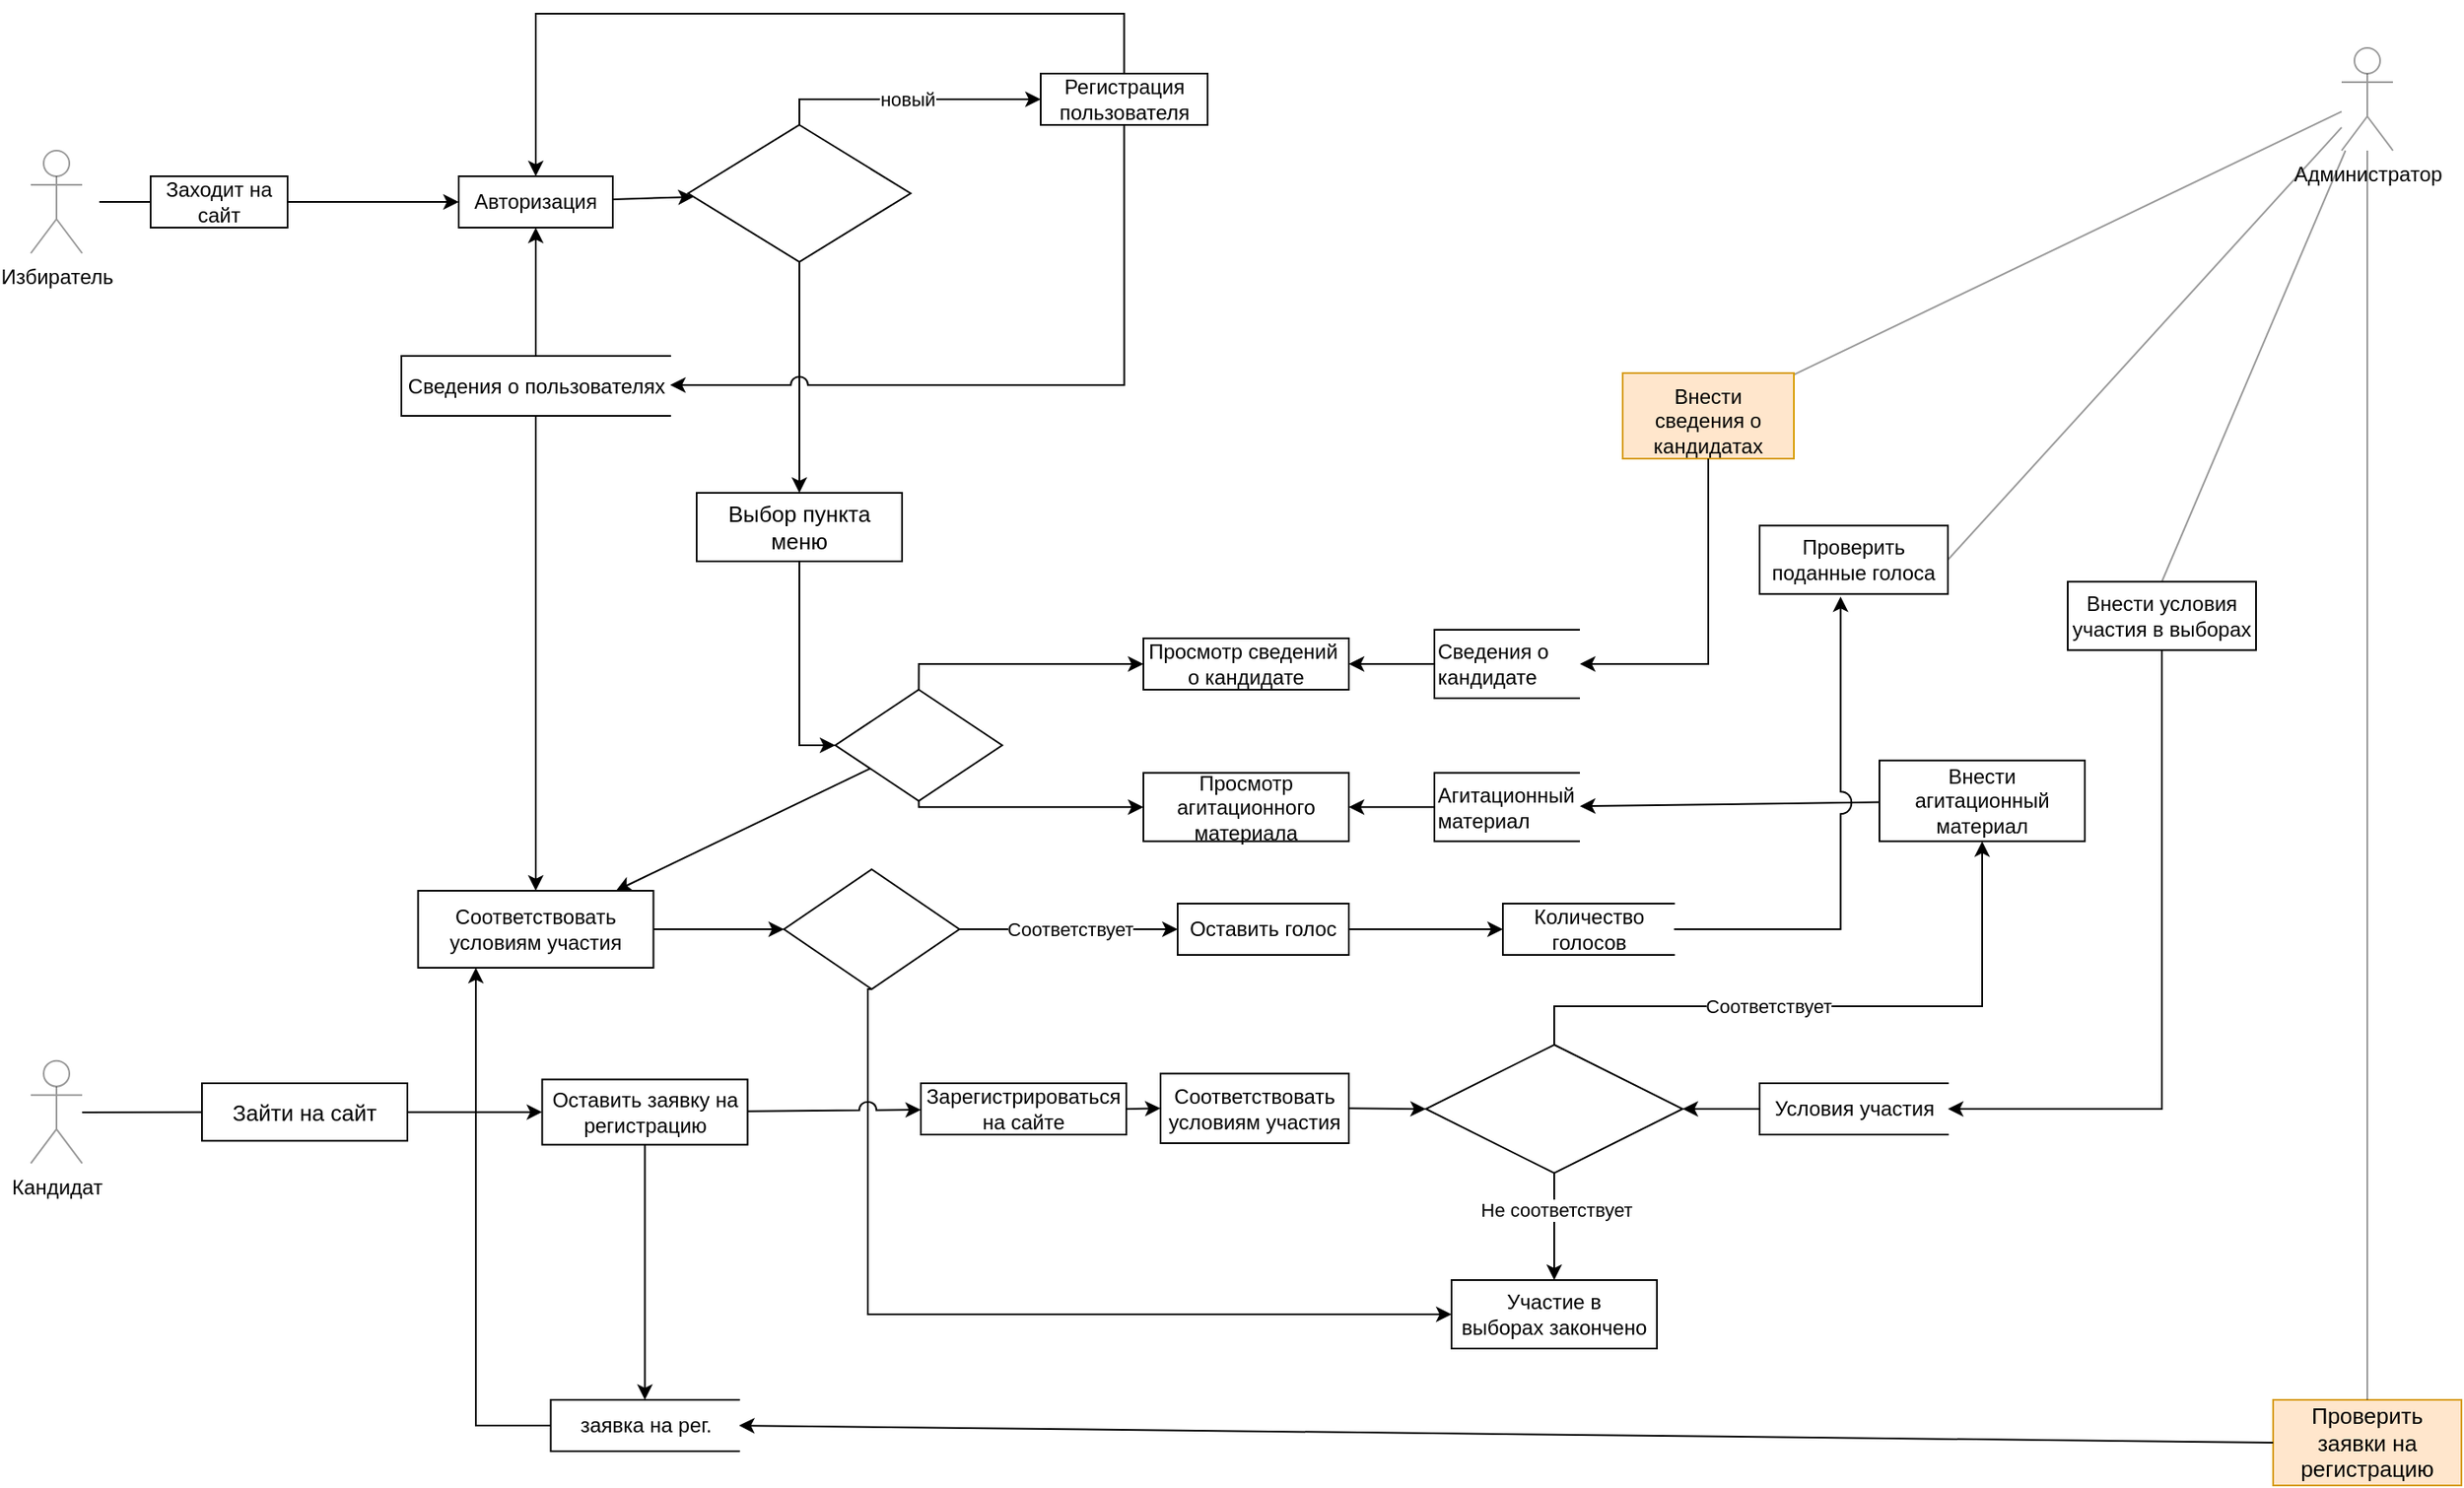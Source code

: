 <mxfile version="15.6.8" type="github">
  <diagram id="JmuFzZtwAlmiX_NOEhPW" name="Page-1">
    <mxGraphModel dx="1483" dy="736" grid="1" gridSize="10" guides="1" tooltips="1" connect="1" arrows="1" fold="1" page="1" pageScale="1" pageWidth="827" pageHeight="1169" math="0" shadow="0">
      <root>
        <mxCell id="0" />
        <mxCell id="1" parent="0" />
        <mxCell id="uC8Jnr2yHaZiXLGZVVK4-1" value="" style="rounded=0;orthogonalLoop=1;jettySize=auto;html=1;endArrow=none;endFill=0;" parent="1" target="QcxPbey-fvQrx8h6nicg-3" edge="1">
          <mxGeometry relative="1" as="geometry">
            <mxPoint x="60" y="210" as="sourcePoint" />
          </mxGeometry>
        </mxCell>
        <mxCell id="Ckuc4saJkIq0bEPmqGia-1" value="Избиратель" style="shape=umlActor;verticalLabelPosition=bottom;verticalAlign=top;html=1;outlineConnect=0;hachureGap=4;pointerEvents=0;opacity=40;" parent="1" vertex="1">
          <mxGeometry x="20" y="180" width="30" height="60" as="geometry" />
        </mxCell>
        <mxCell id="uC8Jnr2yHaZiXLGZVVK4-13" value="" style="rounded=0;orthogonalLoop=1;jettySize=auto;html=1;endFill=0;endArrow=none;opacity=40;" parent="1" source="Ckuc4saJkIq0bEPmqGia-4" target="uC8Jnr2yHaZiXLGZVVK4-12" edge="1">
          <mxGeometry relative="1" as="geometry">
            <mxPoint x="1140" y="260" as="sourcePoint" />
          </mxGeometry>
        </mxCell>
        <mxCell id="Ckuc4saJkIq0bEPmqGia-4" value="Администратор" style="shape=umlActor;verticalLabelPosition=bottom;verticalAlign=top;html=1;outlineConnect=0;hachureGap=4;pointerEvents=0;opacity=40;" parent="1" vertex="1">
          <mxGeometry x="1370" y="120" width="30" height="60" as="geometry" />
        </mxCell>
        <mxCell id="Ckuc4saJkIq0bEPmqGia-5" value="Кандидат" style="shape=umlActor;verticalLabelPosition=bottom;verticalAlign=top;html=1;outlineConnect=0;hachureGap=4;pointerEvents=0;opacity=40;" parent="1" vertex="1">
          <mxGeometry x="20" y="711.82" width="30" height="60" as="geometry" />
        </mxCell>
        <mxCell id="QcxPbey-fvQrx8h6nicg-13" style="edgeStyle=none;rounded=0;orthogonalLoop=1;jettySize=auto;html=1;exitX=1;exitY=0.5;exitDx=0;exitDy=0;entryX=0;entryY=0.5;entryDx=0;entryDy=0;fontSize=10;endArrow=classic;endFill=1;" parent="1" source="QcxPbey-fvQrx8h6nicg-3" target="QcxPbey-fvQrx8h6nicg-21" edge="1">
          <mxGeometry relative="1" as="geometry">
            <mxPoint x="290" y="400" as="targetPoint" />
          </mxGeometry>
        </mxCell>
        <mxCell id="QcxPbey-fvQrx8h6nicg-3" value="Заходит на сайт" style="rounded=0;whiteSpace=wrap;html=1;" parent="1" vertex="1">
          <mxGeometry x="90" y="195" width="80" height="30" as="geometry" />
        </mxCell>
        <mxCell id="QcxPbey-fvQrx8h6nicg-39" value="" style="edgeStyle=none;rounded=0;orthogonalLoop=1;jettySize=auto;html=1;fontSize=11;endArrow=classic;endFill=1;" parent="1" source="QcxPbey-fvQrx8h6nicg-21" target="QcxPbey-fvQrx8h6nicg-38" edge="1">
          <mxGeometry relative="1" as="geometry" />
        </mxCell>
        <mxCell id="QcxPbey-fvQrx8h6nicg-21" value="&lt;font style=&quot;font-size: 12px&quot;&gt;Авторизация&lt;/font&gt;" style="whiteSpace=wrap;html=1;fontSize=10;strokeWidth=1;" parent="1" vertex="1">
          <mxGeometry x="270" y="195" width="90" height="30" as="geometry" />
        </mxCell>
        <mxCell id="QcxPbey-fvQrx8h6nicg-38" value="" style="rhombus;whiteSpace=wrap;html=1;fontSize=10;strokeWidth=1;" parent="1" vertex="1">
          <mxGeometry x="404" y="165" width="130" height="80" as="geometry" />
        </mxCell>
        <mxCell id="QcxPbey-fvQrx8h6nicg-40" value="Оставить голос" style="whiteSpace=wrap;html=1;fontSize=12;strokeWidth=1;" parent="1" vertex="1">
          <mxGeometry x="690" y="620" width="100" height="30" as="geometry" />
        </mxCell>
        <mxCell id="QcxPbey-fvQrx8h6nicg-46" value="новый" style="endArrow=classic;html=1;rounded=0;fontSize=11;edgeStyle=orthogonalEdgeStyle;elbow=vertical;endFill=1;exitX=0.5;exitY=0;exitDx=0;exitDy=0;entryX=0;entryY=0.5;entryDx=0;entryDy=0;strokeWidth=1;" parent="1" source="QcxPbey-fvQrx8h6nicg-38" target="QcxPbey-fvQrx8h6nicg-50" edge="1">
          <mxGeometry width="50" height="50" relative="1" as="geometry">
            <mxPoint x="510" y="200" as="sourcePoint" />
            <mxPoint x="590" y="120" as="targetPoint" />
          </mxGeometry>
        </mxCell>
        <mxCell id="mvtWrWIjIO7E2C7EAjuf-1" style="edgeStyle=orthogonalEdgeStyle;rounded=0;orthogonalLoop=1;jettySize=auto;html=1;entryX=0.5;entryY=0;entryDx=0;entryDy=0;" parent="1" source="QcxPbey-fvQrx8h6nicg-50" target="QcxPbey-fvQrx8h6nicg-21" edge="1">
          <mxGeometry relative="1" as="geometry">
            <Array as="points">
              <mxPoint x="659" y="100" />
              <mxPoint x="315" y="100" />
            </Array>
          </mxGeometry>
        </mxCell>
        <mxCell id="QcxPbey-fvQrx8h6nicg-50" value="&lt;font&gt;Регистрация&lt;br&gt;&lt;/font&gt;&lt;font&gt;пользователя&lt;/font&gt;" style="rounded=0;whiteSpace=wrap;html=1;fontSize=12;strokeWidth=1;" parent="1" vertex="1">
          <mxGeometry x="610" y="135" width="97.5" height="30" as="geometry" />
        </mxCell>
        <mxCell id="QcxPbey-fvQrx8h6nicg-55" value="Проверить поданные голоса" style="rounded=0;whiteSpace=wrap;html=1;fontSize=12;strokeWidth=1;" parent="1" vertex="1">
          <mxGeometry x="1030" y="399.13" width="110" height="40" as="geometry" />
        </mxCell>
        <mxCell id="QcxPbey-fvQrx8h6nicg-56" value="" style="endArrow=none;html=1;rounded=0;fontSize=11;elbow=vertical;endFill=0;entryX=1;entryY=0.5;entryDx=0;entryDy=0;opacity=40;" parent="1" source="Ckuc4saJkIq0bEPmqGia-4" target="QcxPbey-fvQrx8h6nicg-55" edge="1">
          <mxGeometry width="50" height="50" relative="1" as="geometry">
            <mxPoint x="1170" y="290" as="sourcePoint" />
            <mxPoint x="1040" y="160" as="targetPoint" />
          </mxGeometry>
        </mxCell>
        <mxCell id="QcxPbey-fvQrx8h6nicg-59" value="" style="rhombus;whiteSpace=wrap;html=1;rounded=0;fontSize=11;align=left;strokeWidth=1;" parent="1" vertex="1">
          <mxGeometry x="490" y="495" width="97.5" height="65" as="geometry" />
        </mxCell>
        <mxCell id="QcxPbey-fvQrx8h6nicg-65" style="edgeStyle=orthogonalEdgeStyle;rounded=0;orthogonalLoop=1;jettySize=auto;html=1;exitX=0.5;exitY=1;exitDx=0;exitDy=0;fontSize=12;endArrow=classic;endFill=1;" parent="1" edge="1">
          <mxGeometry relative="1" as="geometry">
            <mxPoint x="680" y="458.13" as="sourcePoint" />
            <mxPoint x="680" y="458.13" as="targetPoint" />
          </mxGeometry>
        </mxCell>
        <mxCell id="QcxPbey-fvQrx8h6nicg-69" value="Зарегистрироваться&lt;br&gt;&lt;font&gt;на сайте&lt;/font&gt;" style="rounded=0;whiteSpace=wrap;html=1;fontSize=12;strokeWidth=1;" parent="1" vertex="1">
          <mxGeometry x="540" y="725" width="120" height="30" as="geometry" />
        </mxCell>
        <mxCell id="QcxPbey-fvQrx8h6nicg-78" value="" style="endArrow=classic;html=1;rounded=0;fontSize=12;elbow=vertical;exitX=1;exitY=0.5;exitDx=0;exitDy=0;entryX=0;entryY=0.5;entryDx=0;entryDy=0;" parent="1" source="QcxPbey-fvQrx8h6nicg-69" target="VWqn8IvG2TLwIE7waugc-1" edge="1">
          <mxGeometry width="50" height="50" relative="1" as="geometry">
            <mxPoint x="750" y="720" as="sourcePoint" />
            <mxPoint x="840" y="720" as="targetPoint" />
          </mxGeometry>
        </mxCell>
        <mxCell id="C9aT05zjUnMVidygBZYE-1" style="edgeStyle=none;rounded=0;orthogonalLoop=1;jettySize=auto;html=1;endArrow=classic;endFill=1;" parent="1" source="QcxPbey-fvQrx8h6nicg-79" target="C9aT05zjUnMVidygBZYE-2" edge="1">
          <mxGeometry relative="1" as="geometry">
            <mxPoint x="990" y="584.625" as="targetPoint" />
          </mxGeometry>
        </mxCell>
        <mxCell id="QcxPbey-fvQrx8h6nicg-79" value="Внести агитационный&lt;br&gt;&lt;font&gt;материал&lt;/font&gt;" style="rounded=0;whiteSpace=wrap;html=1;fontSize=12;strokeWidth=1;" parent="1" vertex="1">
          <mxGeometry x="1100" y="536.37" width="120" height="47.25" as="geometry" />
        </mxCell>
        <mxCell id="QcxPbey-fvQrx8h6nicg-85" value="" style="rhombus;whiteSpace=wrap;html=1;rounded=0;fontSize=12;strokeWidth=1;" parent="1" vertex="1">
          <mxGeometry x="835" y="702.5" width="150" height="75" as="geometry" />
        </mxCell>
        <mxCell id="QcxPbey-fvQrx8h6nicg-88" value="&lt;font style=&quot;font-size: 12px&quot;&gt;Участие в&lt;br&gt;выборах&amp;nbsp;&lt;font style=&quot;font-size: 12px&quot;&gt;закончено&lt;/font&gt;&lt;/font&gt;" style="rounded=0;whiteSpace=wrap;html=1;fontSize=11;strokeWidth=1;" parent="1" vertex="1">
          <mxGeometry x="850" y="840" width="120" height="40" as="geometry" />
        </mxCell>
        <mxCell id="QcxPbey-fvQrx8h6nicg-89" value="" style="endArrow=classic;html=1;rounded=0;fontSize=11;edgeStyle=orthogonalEdgeStyle;elbow=vertical;entryX=0.5;entryY=1;entryDx=0;entryDy=0;exitX=0.5;exitY=0;exitDx=0;exitDy=0;" parent="1" source="QcxPbey-fvQrx8h6nicg-85" target="QcxPbey-fvQrx8h6nicg-79" edge="1">
          <mxGeometry width="50" height="50" relative="1" as="geometry">
            <mxPoint x="910" y="680" as="sourcePoint" />
            <mxPoint x="1150" y="630" as="targetPoint" />
            <Array as="points">
              <mxPoint x="910" y="680" />
              <mxPoint x="1160" y="680" />
            </Array>
          </mxGeometry>
        </mxCell>
        <mxCell id="QcxPbey-fvQrx8h6nicg-90" value="Соответствует" style="edgeLabel;html=1;align=center;verticalAlign=middle;resizable=0;points=[];fontSize=11;" parent="QcxPbey-fvQrx8h6nicg-89" vertex="1" connectable="0">
          <mxGeometry x="-0.204" relative="1" as="geometry">
            <mxPoint as="offset" />
          </mxGeometry>
        </mxCell>
        <mxCell id="QcxPbey-fvQrx8h6nicg-91" value="" style="endArrow=classic;html=1;rounded=0;fontSize=11;elbow=vertical;entryX=0.5;entryY=0;entryDx=0;entryDy=0;exitX=0.5;exitY=1;exitDx=0;exitDy=0;" parent="1" source="QcxPbey-fvQrx8h6nicg-85" target="QcxPbey-fvQrx8h6nicg-88" edge="1">
          <mxGeometry width="50" height="50" relative="1" as="geometry">
            <mxPoint x="820" y="630" as="sourcePoint" />
            <mxPoint x="870" y="580" as="targetPoint" />
          </mxGeometry>
        </mxCell>
        <mxCell id="QcxPbey-fvQrx8h6nicg-92" value="Не соответствует" style="edgeLabel;html=1;align=center;verticalAlign=middle;resizable=0;points=[];fontSize=11;" parent="QcxPbey-fvQrx8h6nicg-91" vertex="1" connectable="0">
          <mxGeometry x="-0.322" y="1" relative="1" as="geometry">
            <mxPoint as="offset" />
          </mxGeometry>
        </mxCell>
        <mxCell id="C9aT05zjUnMVidygBZYE-5" style="edgeStyle=none;rounded=0;orthogonalLoop=1;jettySize=auto;html=1;endArrow=classic;endFill=1;entryX=1;entryY=0.5;entryDx=0;entryDy=0;" parent="1" source="C9aT05zjUnMVidygBZYE-2" target="hFdm3sWJ3O_plOhxWSF5-2" edge="1">
          <mxGeometry relative="1" as="geometry">
            <mxPoint x="870" y="520" as="targetPoint" />
          </mxGeometry>
        </mxCell>
        <mxCell id="C9aT05zjUnMVidygBZYE-2" value="&lt;font style=&quot;font-size: 12px&quot;&gt;Агитационный&lt;br&gt;материал&lt;/font&gt;" style="strokeWidth=1;html=1;shape=mxgraph.flowchart.annotation_1;align=left;pointerEvents=1;rounded=0;fontSize=11;" parent="1" vertex="1">
          <mxGeometry x="840" y="543.62" width="85" height="40" as="geometry" />
        </mxCell>
        <mxCell id="C9aT05zjUnMVidygBZYE-7" style="edgeStyle=none;rounded=0;orthogonalLoop=1;jettySize=auto;html=1;endArrow=classic;endFill=1;entryX=1;entryY=0.5;entryDx=0;entryDy=0;" parent="1" source="C9aT05zjUnMVidygBZYE-6" target="hFdm3sWJ3O_plOhxWSF5-1" edge="1">
          <mxGeometry relative="1" as="geometry">
            <mxPoint x="850" y="459" as="targetPoint" />
          </mxGeometry>
        </mxCell>
        <mxCell id="C9aT05zjUnMVidygBZYE-6" value="&lt;font style=&quot;font-size: 12px&quot;&gt;Сведения о &lt;br&gt;кандидате&lt;/font&gt;" style="strokeWidth=1;html=1;shape=mxgraph.flowchart.annotation_1;align=left;pointerEvents=1;rounded=0;fontSize=11;" parent="1" vertex="1">
          <mxGeometry x="840" y="460" width="85" height="40" as="geometry" />
        </mxCell>
        <mxCell id="hFdm3sWJ3O_plOhxWSF5-22" value="" style="edgeStyle=none;rounded=0;jumpStyle=arc;jumpSize=10;orthogonalLoop=1;jettySize=auto;html=1;fontSize=12;strokeWidth=1;" parent="1" source="525ly9_6TU_Ebp-7HM40-1" target="QcxPbey-fvQrx8h6nicg-21" edge="1">
          <mxGeometry relative="1" as="geometry">
            <mxPoint x="315" y="300" as="sourcePoint" />
          </mxGeometry>
        </mxCell>
        <mxCell id="uC8Jnr2yHaZiXLGZVVK4-11" value="" style="edgeStyle=orthogonalEdgeStyle;rounded=0;orthogonalLoop=1;jettySize=auto;html=1;" parent="1" source="uC8Jnr2yHaZiXLGZVVK4-9" target="QcxPbey-fvQrx8h6nicg-85" edge="1">
          <mxGeometry relative="1" as="geometry" />
        </mxCell>
        <mxCell id="uC8Jnr2yHaZiXLGZVVK4-9" value="Условия участия" style="html=1;dashed=0;whitespace=wrap;shape=partialRectangle;right=0;" parent="1" vertex="1">
          <mxGeometry x="1030" y="725" width="110" height="30" as="geometry" />
        </mxCell>
        <mxCell id="uC8Jnr2yHaZiXLGZVVK4-12" value="Внести&lt;br&gt;сведения&amp;nbsp;&lt;font&gt;о кандидатах&lt;/font&gt;" style="whiteSpace=wrap;html=1;verticalAlign=top;hachureGap=4;fillColor=#ffe6cc;strokeColor=#d79b00;" parent="1" vertex="1">
          <mxGeometry x="950" y="310" width="100" height="50" as="geometry" />
        </mxCell>
        <mxCell id="uC8Jnr2yHaZiXLGZVVK4-14" value="" style="endArrow=classic;html=1;rounded=0;edgeStyle=orthogonalEdgeStyle;exitX=0.5;exitY=1;exitDx=0;exitDy=0;entryX=1;entryY=0.5;entryDx=0;entryDy=0;entryPerimeter=0;jumpStyle=arc;jumpSize=13;" parent="1" source="uC8Jnr2yHaZiXLGZVVK4-12" target="C9aT05zjUnMVidygBZYE-6" edge="1">
          <mxGeometry width="50" height="50" relative="1" as="geometry">
            <mxPoint x="960" y="390" as="sourcePoint" />
            <mxPoint x="990" y="530" as="targetPoint" />
            <Array as="points">
              <mxPoint x="1000" y="480" />
            </Array>
          </mxGeometry>
        </mxCell>
        <mxCell id="uC8Jnr2yHaZiXLGZVVK4-16" value="" style="endArrow=classic;html=1;rounded=0;edgeStyle=orthogonalEdgeStyle;jumpStyle=arc;jumpSize=13;exitX=0.5;exitY=0;exitDx=0;exitDy=0;entryX=0;entryY=0.5;entryDx=0;entryDy=0;" parent="1" source="QcxPbey-fvQrx8h6nicg-59" target="hFdm3sWJ3O_plOhxWSF5-1" edge="1">
          <mxGeometry width="50" height="50" relative="1" as="geometry">
            <mxPoint x="510" y="481.88" as="sourcePoint" />
            <mxPoint x="710" y="470" as="targetPoint" />
            <Array as="points">
              <mxPoint x="539" y="480" />
            </Array>
          </mxGeometry>
        </mxCell>
        <mxCell id="uC8Jnr2yHaZiXLGZVVK4-24" value="Количество&lt;br&gt;&lt;font&gt;голосов&lt;/font&gt;" style="html=1;dashed=0;whitespace=wrap;shape=partialRectangle;right=0;" parent="1" vertex="1">
          <mxGeometry x="880" y="620" width="100" height="30" as="geometry" />
        </mxCell>
        <mxCell id="uC8Jnr2yHaZiXLGZVVK4-25" value="" style="endArrow=classic;html=1;rounded=0;jumpStyle=arc;jumpSize=13;exitX=1;exitY=0.5;exitDx=0;exitDy=0;entryX=0;entryY=0.5;entryDx=0;entryDy=0;" parent="1" source="QcxPbey-fvQrx8h6nicg-40" target="uC8Jnr2yHaZiXLGZVVK4-24" edge="1">
          <mxGeometry width="50" height="50" relative="1" as="geometry">
            <mxPoint x="800" y="580" as="sourcePoint" />
            <mxPoint x="850" y="530" as="targetPoint" />
          </mxGeometry>
        </mxCell>
        <mxCell id="uC8Jnr2yHaZiXLGZVVK4-26" value="" style="endArrow=classic;html=1;rounded=0;jumpStyle=arc;jumpSize=13;edgeStyle=orthogonalEdgeStyle;exitX=1;exitY=0.5;exitDx=0;exitDy=0;entryX=0.43;entryY=1.036;entryDx=0;entryDy=0;entryPerimeter=0;" parent="1" source="uC8Jnr2yHaZiXLGZVVK4-24" target="QcxPbey-fvQrx8h6nicg-55" edge="1">
          <mxGeometry width="50" height="50" relative="1" as="geometry">
            <mxPoint x="760" y="637.5" as="sourcePoint" />
            <mxPoint x="810" y="587.5" as="targetPoint" />
            <Array as="points">
              <mxPoint x="1077" y="635" />
            </Array>
          </mxGeometry>
        </mxCell>
        <mxCell id="uC8Jnr2yHaZiXLGZVVK4-28" value="Внести условия участия в выборах" style="rounded=0;whiteSpace=wrap;html=1;fontSize=12;direction=west;" parent="1" vertex="1">
          <mxGeometry x="1210" y="431.88" width="110" height="40" as="geometry" />
        </mxCell>
        <mxCell id="uC8Jnr2yHaZiXLGZVVK4-30" value="" style="endArrow=none;html=1;rounded=0;fontSize=11;jumpStyle=arc;jumpSize=13;entryX=0.5;entryY=1;entryDx=0;entryDy=0;endFill=0;opacity=40;" parent="1" source="Ckuc4saJkIq0bEPmqGia-4" target="uC8Jnr2yHaZiXLGZVVK4-28" edge="1">
          <mxGeometry width="50" height="50" relative="1" as="geometry">
            <mxPoint x="1200" y="240" as="sourcePoint" />
            <mxPoint x="1291" y="290" as="targetPoint" />
          </mxGeometry>
        </mxCell>
        <mxCell id="MkhBit8MBgr-8_Trr2Lj-1" value="" style="rhombus;whiteSpace=wrap;html=1;rounded=0;fontSize=12;strokeWidth=1;" parent="1" vertex="1">
          <mxGeometry x="460" y="600" width="102.5" height="70" as="geometry" />
        </mxCell>
        <mxCell id="MkhBit8MBgr-8_Trr2Lj-4" value="Соответствует" style="endArrow=classic;html=1;rounded=0;exitX=1;exitY=0.5;exitDx=0;exitDy=0;entryX=0;entryY=0.5;entryDx=0;entryDy=0;" parent="1" source="MkhBit8MBgr-8_Trr2Lj-1" target="QcxPbey-fvQrx8h6nicg-40" edge="1">
          <mxGeometry width="50" height="50" relative="1" as="geometry">
            <mxPoint x="750" y="680" as="sourcePoint" />
            <mxPoint x="800" y="630" as="targetPoint" />
          </mxGeometry>
        </mxCell>
        <mxCell id="MkhBit8MBgr-8_Trr2Lj-6" value="" style="endArrow=classic;html=1;rounded=0;exitX=0.5;exitY=1;exitDx=0;exitDy=0;edgeStyle=orthogonalEdgeStyle;entryX=0;entryY=0.5;entryDx=0;entryDy=0;jumpStyle=arc;jumpSize=10;" parent="1" source="MkhBit8MBgr-8_Trr2Lj-1" target="QcxPbey-fvQrx8h6nicg-88" edge="1">
          <mxGeometry width="50" height="50" relative="1" as="geometry">
            <mxPoint x="750" y="680" as="sourcePoint" />
            <mxPoint x="790" y="860" as="targetPoint" />
            <Array as="points">
              <mxPoint x="509" y="860" />
            </Array>
          </mxGeometry>
        </mxCell>
        <mxCell id="MkhBit8MBgr-8_Trr2Lj-10" value="" style="endArrow=classic;html=1;rounded=0;jumpStyle=arc;jumpSize=10;exitX=1;exitY=0.5;exitDx=0;exitDy=0;entryX=0;entryY=0.5;entryDx=0;entryDy=0;" parent="1" source="hFdm3sWJ3O_plOhxWSF5-25" target="MkhBit8MBgr-8_Trr2Lj-1" edge="1">
          <mxGeometry width="50" height="50" relative="1" as="geometry">
            <mxPoint x="390" y="635.0" as="sourcePoint" />
            <mxPoint x="790" y="490" as="targetPoint" />
          </mxGeometry>
        </mxCell>
        <mxCell id="MkhBit8MBgr-8_Trr2Lj-11" value="" style="endArrow=classic;html=1;rounded=0;jumpStyle=arc;jumpSize=10;edgeStyle=orthogonalEdgeStyle;exitX=0.5;exitY=0;exitDx=0;exitDy=0;entryX=1;entryY=0.5;entryDx=0;entryDy=0;" parent="1" source="uC8Jnr2yHaZiXLGZVVK4-28" target="uC8Jnr2yHaZiXLGZVVK4-9" edge="1">
          <mxGeometry width="50" height="50" relative="1" as="geometry">
            <mxPoint x="1290" y="530" as="sourcePoint" />
            <mxPoint x="1210" y="750" as="targetPoint" />
            <Array as="points">
              <mxPoint x="1265" y="740" />
            </Array>
          </mxGeometry>
        </mxCell>
        <mxCell id="525ly9_6TU_Ebp-7HM40-7" style="edgeStyle=orthogonalEdgeStyle;rounded=0;orthogonalLoop=1;jettySize=auto;html=1;endArrow=classic;endFill=1;" edge="1" parent="1" source="mvtWrWIjIO7E2C7EAjuf-5" target="hFdm3sWJ3O_plOhxWSF5-25">
          <mxGeometry relative="1" as="geometry">
            <mxPoint x="300" y="650" as="targetPoint" />
            <Array as="points">
              <mxPoint x="280" y="925" />
            </Array>
          </mxGeometry>
        </mxCell>
        <mxCell id="mvtWrWIjIO7E2C7EAjuf-5" value="заявка на рег." style="html=1;dashed=0;whitespace=wrap;shape=partialRectangle;right=0;" parent="1" vertex="1">
          <mxGeometry x="323.75" y="910" width="110" height="30" as="geometry" />
        </mxCell>
        <mxCell id="hFdm3sWJ3O_plOhxWSF5-1" value="Просмотр сведений&amp;nbsp;&lt;br&gt;о кандидате" style="rounded=0;whiteSpace=wrap;html=1;" parent="1" vertex="1">
          <mxGeometry x="670" y="465" width="120" height="30" as="geometry" />
        </mxCell>
        <mxCell id="hFdm3sWJ3O_plOhxWSF5-2" value="Просмотр агитационного материала" style="rounded=0;whiteSpace=wrap;html=1;" parent="1" vertex="1">
          <mxGeometry x="670" y="543.62" width="120" height="40" as="geometry" />
        </mxCell>
        <mxCell id="hFdm3sWJ3O_plOhxWSF5-5" value="" style="endArrow=classic;html=1;rounded=0;edgeStyle=orthogonalEdgeStyle;exitX=0.5;exitY=1;exitDx=0;exitDy=0;entryX=0;entryY=0.5;entryDx=0;entryDy=0;" parent="1" source="QcxPbey-fvQrx8h6nicg-59" target="hFdm3sWJ3O_plOhxWSF5-2" edge="1">
          <mxGeometry width="50" height="50" relative="1" as="geometry">
            <mxPoint x="730" y="470" as="sourcePoint" />
            <mxPoint x="780" y="420" as="targetPoint" />
            <Array as="points">
              <mxPoint x="539" y="564" />
            </Array>
          </mxGeometry>
        </mxCell>
        <mxCell id="hFdm3sWJ3O_plOhxWSF5-6" value="" style="endArrow=classic;html=1;rounded=0;exitX=0.5;exitY=1;exitDx=0;exitDy=0;entryX=0.5;entryY=0;entryDx=0;entryDy=0;" parent="1" source="QcxPbey-fvQrx8h6nicg-38" target="hFdm3sWJ3O_plOhxWSF5-7" edge="1">
          <mxGeometry width="50" height="50" relative="1" as="geometry">
            <mxPoint x="730" y="470" as="sourcePoint" />
            <mxPoint x="395" y="368.13" as="targetPoint" />
          </mxGeometry>
        </mxCell>
        <mxCell id="525ly9_6TU_Ebp-7HM40-4" style="edgeStyle=none;rounded=0;orthogonalLoop=1;jettySize=auto;html=1;endArrow=classic;endFill=1;" edge="1" parent="1" source="QcxPbey-fvQrx8h6nicg-59" target="hFdm3sWJ3O_plOhxWSF5-25">
          <mxGeometry relative="1" as="geometry">
            <mxPoint x="520" y="528" as="sourcePoint" />
          </mxGeometry>
        </mxCell>
        <mxCell id="hFdm3sWJ3O_plOhxWSF5-7" value="&lt;font style=&quot;font-size: 13px&quot;&gt;Выбор пункта меню&lt;/font&gt;" style="rounded=0;whiteSpace=wrap;html=1;" parent="1" vertex="1">
          <mxGeometry x="409" y="380" width="120" height="40" as="geometry" />
        </mxCell>
        <mxCell id="hFdm3sWJ3O_plOhxWSF5-8" value="" style="endArrow=classic;html=1;rounded=0;fontSize=13;edgeStyle=orthogonalEdgeStyle;entryX=0;entryY=0.5;entryDx=0;entryDy=0;exitX=0.5;exitY=1;exitDx=0;exitDy=0;" parent="1" source="hFdm3sWJ3O_plOhxWSF5-7" target="QcxPbey-fvQrx8h6nicg-59" edge="1">
          <mxGeometry width="50" height="50" relative="1" as="geometry">
            <mxPoint x="360" y="510" as="sourcePoint" />
            <mxPoint x="410" y="460" as="targetPoint" />
          </mxGeometry>
        </mxCell>
        <mxCell id="hFdm3sWJ3O_plOhxWSF5-10" value="Зайти на сайт" style="rounded=0;whiteSpace=wrap;html=1;fontSize=13;" parent="1" vertex="1">
          <mxGeometry x="120" y="725" width="120" height="33.63" as="geometry" />
        </mxCell>
        <mxCell id="hFdm3sWJ3O_plOhxWSF5-11" value="" style="endArrow=none;html=1;rounded=0;fontSize=13;entryX=0;entryY=0.5;entryDx=0;entryDy=0;" parent="1" target="hFdm3sWJ3O_plOhxWSF5-10" edge="1">
          <mxGeometry width="50" height="50" relative="1" as="geometry">
            <mxPoint x="50" y="742" as="sourcePoint" />
            <mxPoint x="780" y="420" as="targetPoint" />
          </mxGeometry>
        </mxCell>
        <mxCell id="hFdm3sWJ3O_plOhxWSF5-12" value="" style="endArrow=classic;html=1;rounded=0;fontSize=13;exitX=1;exitY=0.5;exitDx=0;exitDy=0;entryX=0;entryY=0.5;entryDx=0;entryDy=0;" parent="1" source="hFdm3sWJ3O_plOhxWSF5-10" target="hFdm3sWJ3O_plOhxWSF5-15" edge="1">
          <mxGeometry width="50" height="50" relative="1" as="geometry">
            <mxPoint x="570" y="470" as="sourcePoint" />
            <mxPoint x="310" y="742" as="targetPoint" />
          </mxGeometry>
        </mxCell>
        <mxCell id="hFdm3sWJ3O_plOhxWSF5-13" value="Проверить заявки на регистрацию" style="rounded=0;whiteSpace=wrap;html=1;fontSize=13;fillColor=#ffe6cc;strokeColor=#d79b00;" parent="1" vertex="1">
          <mxGeometry x="1330" y="910" width="110" height="50" as="geometry" />
        </mxCell>
        <mxCell id="hFdm3sWJ3O_plOhxWSF5-14" value="" style="endArrow=none;html=1;rounded=0;fontSize=13;opacity=40;" parent="1" source="hFdm3sWJ3O_plOhxWSF5-13" target="Ckuc4saJkIq0bEPmqGia-4" edge="1">
          <mxGeometry width="50" height="50" relative="1" as="geometry">
            <mxPoint x="570" y="450" as="sourcePoint" />
            <mxPoint x="620" y="400" as="targetPoint" />
          </mxGeometry>
        </mxCell>
        <mxCell id="hFdm3sWJ3O_plOhxWSF5-19" value="" style="edgeStyle=none;rounded=0;orthogonalLoop=1;jettySize=auto;html=1;fontSize=12;jumpStyle=arc;jumpSize=10;" parent="1" source="hFdm3sWJ3O_plOhxWSF5-15" target="QcxPbey-fvQrx8h6nicg-69" edge="1">
          <mxGeometry relative="1" as="geometry" />
        </mxCell>
        <mxCell id="hFdm3sWJ3O_plOhxWSF5-15" value="Оставить заявку на регистрацию" style="rounded=0;whiteSpace=wrap;html=1;fontSize=12;" parent="1" vertex="1">
          <mxGeometry x="318.75" y="722.76" width="120" height="38.12" as="geometry" />
        </mxCell>
        <mxCell id="hFdm3sWJ3O_plOhxWSF5-16" value="" style="endArrow=classic;html=1;rounded=0;fontSize=12;exitX=0.5;exitY=1;exitDx=0;exitDy=0;entryX=0.5;entryY=0;entryDx=0;entryDy=0;" parent="1" source="hFdm3sWJ3O_plOhxWSF5-15" target="mvtWrWIjIO7E2C7EAjuf-5" edge="1">
          <mxGeometry width="50" height="50" relative="1" as="geometry">
            <mxPoint x="580" y="570" as="sourcePoint" />
            <mxPoint x="630" y="520" as="targetPoint" />
          </mxGeometry>
        </mxCell>
        <mxCell id="hFdm3sWJ3O_plOhxWSF5-18" value="" style="endArrow=classic;html=1;rounded=0;fontSize=12;exitX=0;exitY=0.5;exitDx=0;exitDy=0;entryX=1;entryY=0.5;entryDx=0;entryDy=0;" parent="1" source="hFdm3sWJ3O_plOhxWSF5-13" target="mvtWrWIjIO7E2C7EAjuf-5" edge="1">
          <mxGeometry width="50" height="50" relative="1" as="geometry">
            <mxPoint x="580" y="570" as="sourcePoint" />
            <mxPoint x="630" y="520" as="targetPoint" />
          </mxGeometry>
        </mxCell>
        <mxCell id="hFdm3sWJ3O_plOhxWSF5-23" value="" style="endArrow=classic;html=1;rounded=0;fontSize=12;strokeWidth=1;jumpStyle=arc;jumpSize=10;edgeStyle=orthogonalEdgeStyle;exitX=0.5;exitY=1;exitDx=0;exitDy=0;" parent="1" source="QcxPbey-fvQrx8h6nicg-50" target="525ly9_6TU_Ebp-7HM40-1" edge="1">
          <mxGeometry width="50" height="50" relative="1" as="geometry">
            <mxPoint x="670" y="295" as="sourcePoint" />
            <mxPoint x="377.5" y="322.5" as="targetPoint" />
            <Array as="points">
              <mxPoint x="659" y="317" />
            </Array>
          </mxGeometry>
        </mxCell>
        <mxCell id="hFdm3sWJ3O_plOhxWSF5-25" value="Соответствовать условиям участия" style="rounded=0;whiteSpace=wrap;html=1;fontSize=12;" parent="1" vertex="1">
          <mxGeometry x="246.25" y="612.5" width="137.5" height="45" as="geometry" />
        </mxCell>
        <mxCell id="hFdm3sWJ3O_plOhxWSF5-26" value="" style="endArrow=classic;html=1;rounded=0;fontSize=12;strokeWidth=1;jumpStyle=arc;jumpSize=10;entryX=0.5;entryY=0;entryDx=0;entryDy=0;" parent="1" source="525ly9_6TU_Ebp-7HM40-1" target="hFdm3sWJ3O_plOhxWSF5-25" edge="1">
          <mxGeometry width="50" height="50" relative="1" as="geometry">
            <mxPoint x="315" y="345" as="sourcePoint" />
            <mxPoint x="650" y="530" as="targetPoint" />
          </mxGeometry>
        </mxCell>
        <mxCell id="VWqn8IvG2TLwIE7waugc-1" value="Соответствовать условиям участия" style="rounded=0;whiteSpace=wrap;html=1;fontSize=12;" parent="1" vertex="1">
          <mxGeometry x="680" y="719.32" width="110" height="40.68" as="geometry" />
        </mxCell>
        <mxCell id="VWqn8IvG2TLwIE7waugc-2" value="" style="endArrow=classic;html=1;rounded=0;entryX=0;entryY=0.5;entryDx=0;entryDy=0;exitX=1;exitY=0.5;exitDx=0;exitDy=0;" parent="1" source="VWqn8IvG2TLwIE7waugc-1" target="QcxPbey-fvQrx8h6nicg-85" edge="1">
          <mxGeometry width="50" height="50" relative="1" as="geometry">
            <mxPoint x="730" y="580" as="sourcePoint" />
            <mxPoint x="780" y="530" as="targetPoint" />
          </mxGeometry>
        </mxCell>
        <mxCell id="525ly9_6TU_Ebp-7HM40-1" value="Сведения о пользователях" style="html=1;dashed=0;whitespace=wrap;shape=partialRectangle;right=0;" vertex="1" parent="1">
          <mxGeometry x="236.5" y="300" width="157" height="35" as="geometry" />
        </mxCell>
      </root>
    </mxGraphModel>
  </diagram>
</mxfile>
